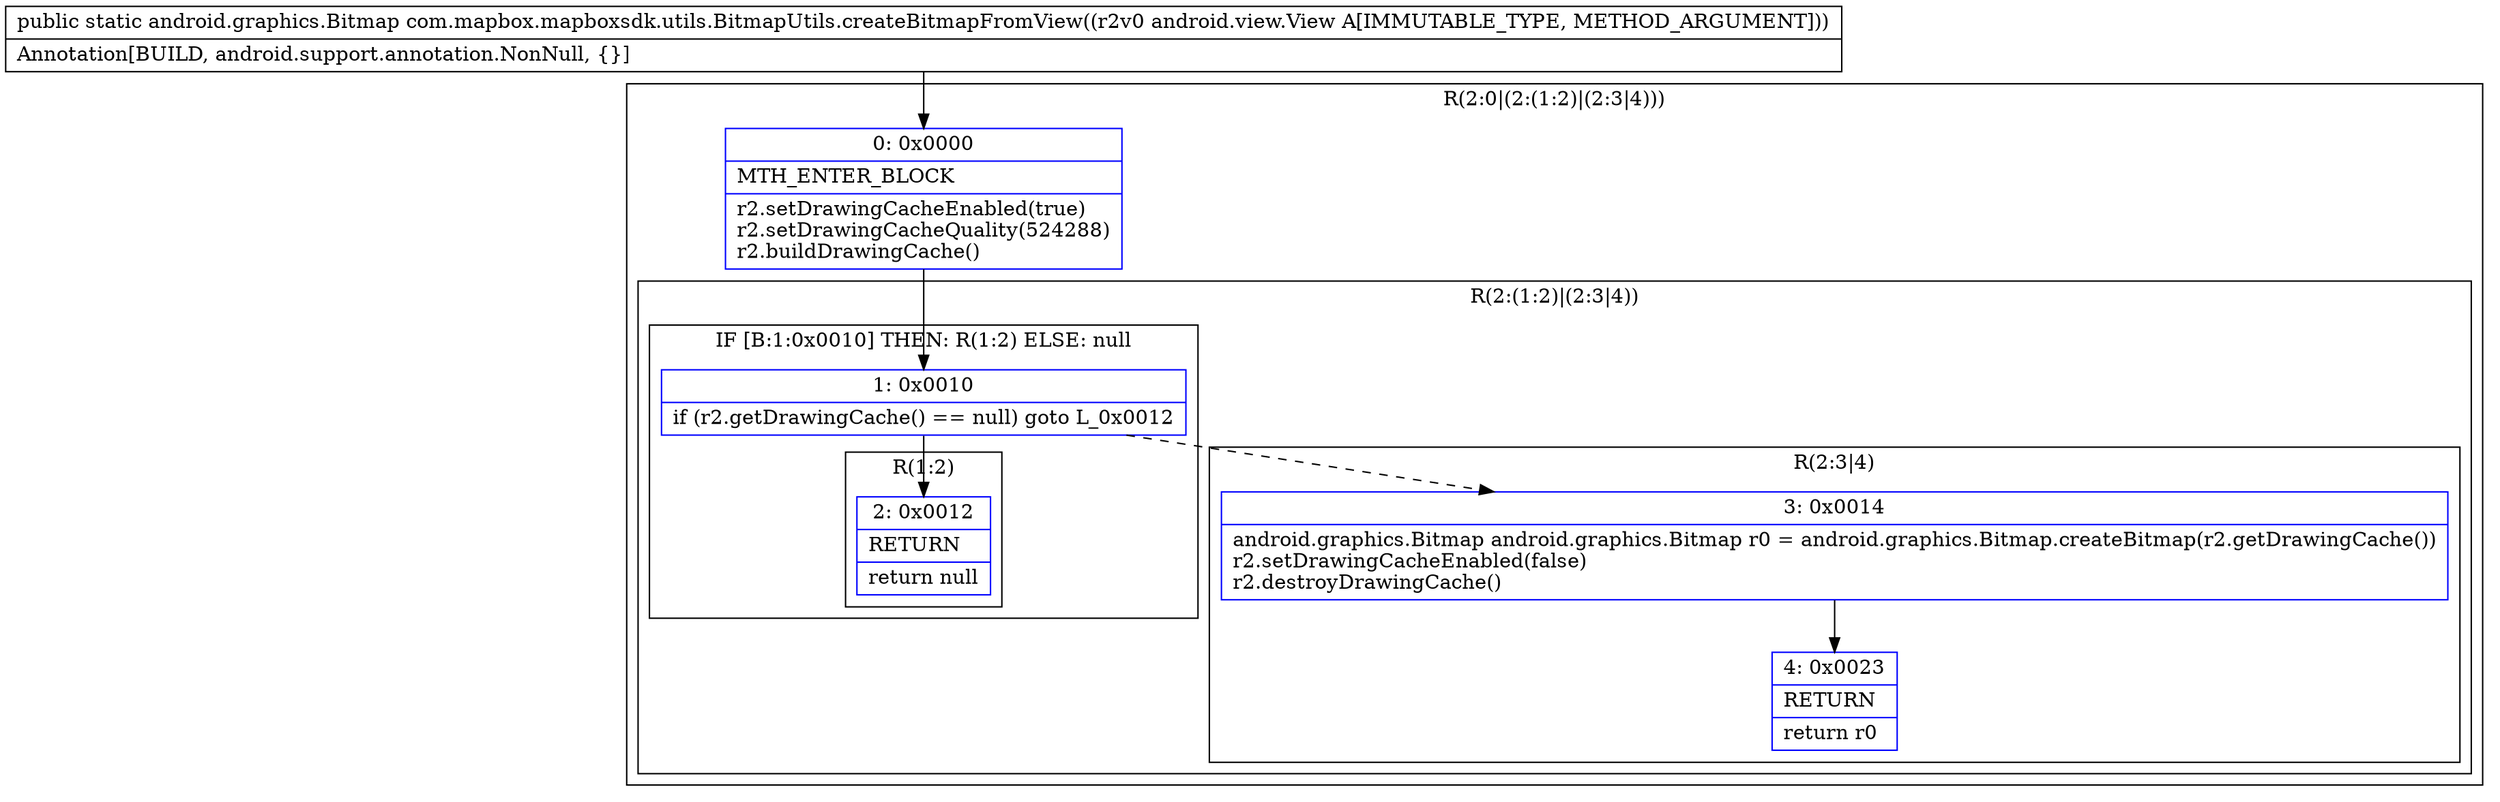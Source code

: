 digraph "CFG forcom.mapbox.mapboxsdk.utils.BitmapUtils.createBitmapFromView(Landroid\/view\/View;)Landroid\/graphics\/Bitmap;" {
subgraph cluster_Region_696046993 {
label = "R(2:0|(2:(1:2)|(2:3|4)))";
node [shape=record,color=blue];
Node_0 [shape=record,label="{0\:\ 0x0000|MTH_ENTER_BLOCK\l|r2.setDrawingCacheEnabled(true)\lr2.setDrawingCacheQuality(524288)\lr2.buildDrawingCache()\l}"];
subgraph cluster_Region_1764134681 {
label = "R(2:(1:2)|(2:3|4))";
node [shape=record,color=blue];
subgraph cluster_IfRegion_1255230417 {
label = "IF [B:1:0x0010] THEN: R(1:2) ELSE: null";
node [shape=record,color=blue];
Node_1 [shape=record,label="{1\:\ 0x0010|if (r2.getDrawingCache() == null) goto L_0x0012\l}"];
subgraph cluster_Region_520360273 {
label = "R(1:2)";
node [shape=record,color=blue];
Node_2 [shape=record,label="{2\:\ 0x0012|RETURN\l|return null\l}"];
}
}
subgraph cluster_Region_967686507 {
label = "R(2:3|4)";
node [shape=record,color=blue];
Node_3 [shape=record,label="{3\:\ 0x0014|android.graphics.Bitmap android.graphics.Bitmap r0 = android.graphics.Bitmap.createBitmap(r2.getDrawingCache())\lr2.setDrawingCacheEnabled(false)\lr2.destroyDrawingCache()\l}"];
Node_4 [shape=record,label="{4\:\ 0x0023|RETURN\l|return r0\l}"];
}
}
}
MethodNode[shape=record,label="{public static android.graphics.Bitmap com.mapbox.mapboxsdk.utils.BitmapUtils.createBitmapFromView((r2v0 android.view.View A[IMMUTABLE_TYPE, METHOD_ARGUMENT]))  | Annotation[BUILD, android.support.annotation.NonNull, \{\}]\l}"];
MethodNode -> Node_0;
Node_0 -> Node_1;
Node_1 -> Node_2;
Node_1 -> Node_3[style=dashed];
Node_3 -> Node_4;
}

